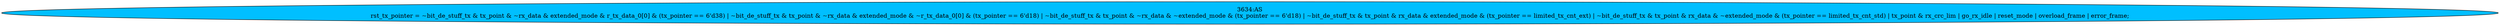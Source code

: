strict digraph "" {
	node [label="\N"];
	"3634:AS"	 [ast="<pyverilog.vparser.ast.Assign object at 0x7f44f6b37b10>",
		def_var="['rst_tx_pointer']",
		fillcolor=deepskyblue,
		label="3634:AS
rst_tx_pointer = ~bit_de_stuff_tx & tx_point & ~rx_data & extended_mode & r_tx_data_0[0] & (tx_pointer == 6'd38) | ~bit_\
de_stuff_tx & tx_point & ~rx_data & extended_mode & ~r_tx_data_0[0] & (tx_pointer == 6'd18) | ~bit_de_stuff_tx & tx_point & ~rx_\
data & ~extended_mode & (tx_pointer == 6'd18) | ~bit_de_stuff_tx & tx_point & rx_data & extended_mode & (tx_pointer == limited_tx_\
cnt_ext) | ~bit_de_stuff_tx & tx_point & rx_data & ~extended_mode & (tx_pointer == limited_tx_cnt_std) | tx_point & rx_crc_lim | \
go_rx_idle | reset_mode | overload_frame | error_frame;",
		statements="[]",
		style=filled,
		typ=Assign,
		use_var="['bit_de_stuff_tx', 'tx_point', 'rx_data', 'extended_mode', 'r_tx_data_0', 'tx_pointer', 'bit_de_stuff_tx', 'tx_point', 'rx_data', '\
extended_mode', 'r_tx_data_0', 'tx_pointer', 'bit_de_stuff_tx', 'tx_point', 'rx_data', 'extended_mode', 'tx_pointer', 'bit_de_stuff_\
tx', 'tx_point', 'rx_data', 'extended_mode', 'tx_pointer', 'limited_tx_cnt_ext', 'bit_de_stuff_tx', 'tx_point', 'rx_data', 'extended_\
mode', 'tx_pointer', 'limited_tx_cnt_std', 'tx_point', 'rx_crc_lim', 'go_rx_idle', 'reset_mode', 'overload_frame', 'error_frame']"];
}
